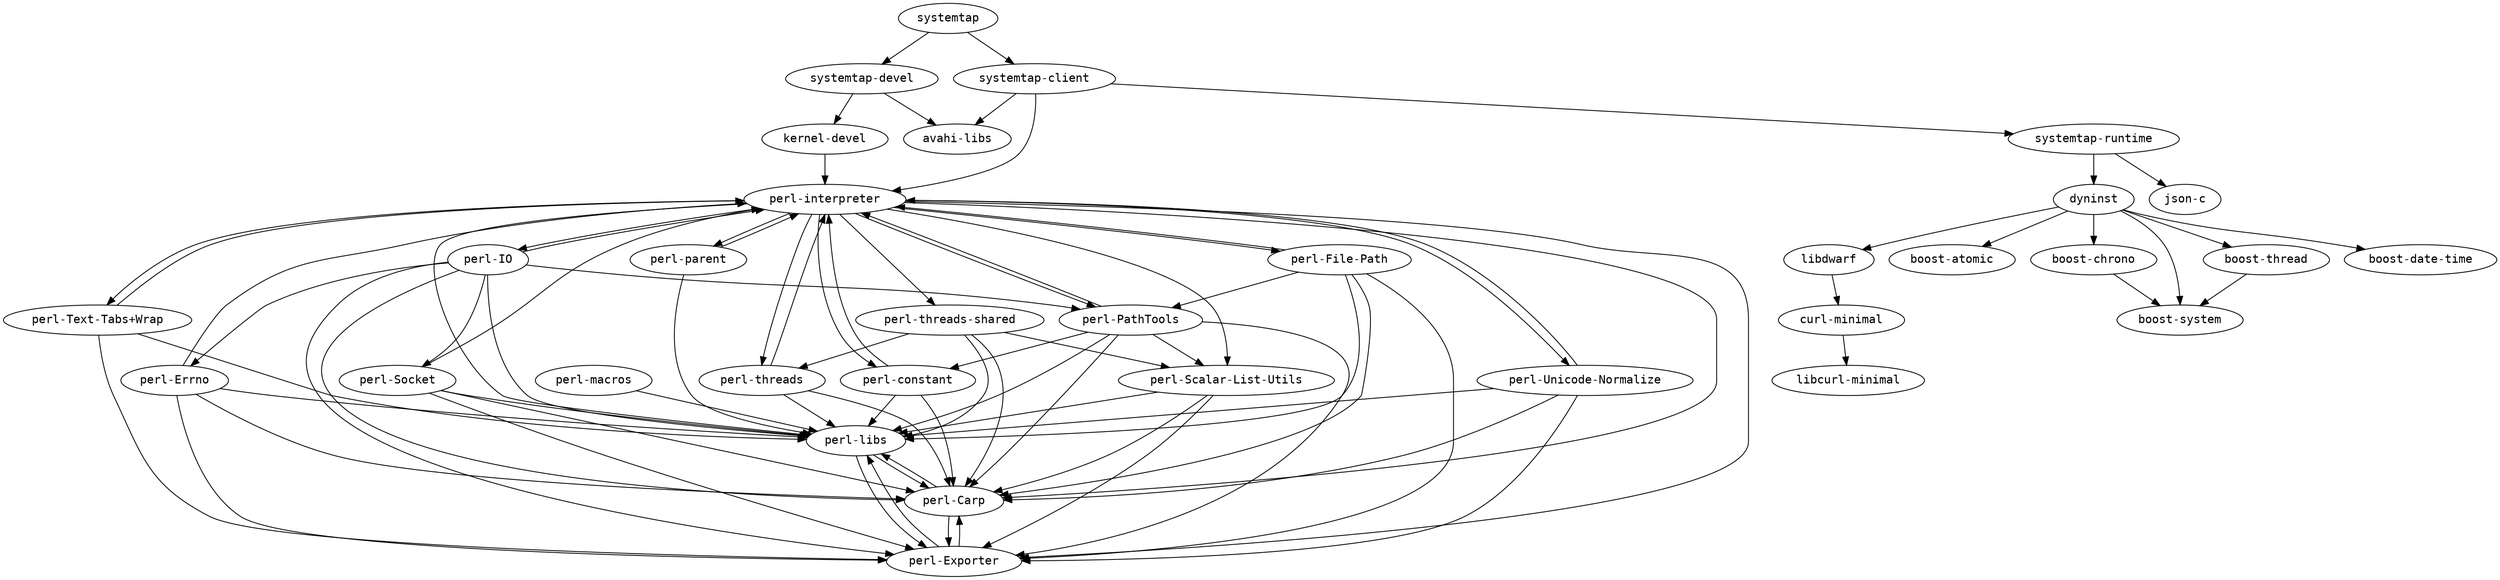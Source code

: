 strict digraph G {
node [fontname=monospace];
  "systemtap" -> "systemtap-devel";
  "systemtap" -> "systemtap-client";
  "systemtap-client" -> "perl-interpreter";
  "systemtap-client" -> "avahi-libs";
  "systemtap-client" -> "avahi-libs";
  "systemtap-client" -> "systemtap-runtime";
  "systemtap-devel" -> "avahi-libs";
  "systemtap-devel" -> "avahi-libs";
  "systemtap-devel" -> "kernel-devel";
  "perl-interpreter" -> "perl-libs";
  "perl-interpreter" -> "perl-libs";
  "perl-interpreter" -> "perl-libs";
  "perl-interpreter" -> "perl-Carp";
  "perl-interpreter" -> "perl-Exporter";
  "perl-interpreter" -> "perl-constant";
  "perl-interpreter" -> "perl-libs";
  "perl-interpreter" -> "perl-PathTools";
  "perl-interpreter" -> "perl-PathTools";
  "perl-interpreter" -> "perl-File-Path";
  "perl-interpreter" -> "perl-libs";
  "perl-interpreter" -> "perl-IO";
  "perl-interpreter" -> "perl-parent";
  "perl-interpreter" -> "perl-libs";
  "perl-interpreter" -> "perl-PathTools";
  "perl-interpreter" -> "perl-libs";
  "perl-interpreter" -> "perl-Text-Tabs+Wrap";
  "perl-interpreter" -> "perl-libs";
  "perl-interpreter" -> "perl-threads";
  "perl-interpreter" -> "perl-threads-shared";
  "perl-interpreter" -> "perl-Text-Tabs+Wrap";
  "perl-interpreter" -> "perl-Unicode-Normalize";
  "perl-interpreter" -> "perl-libs";
  "perl-interpreter" -> "perl-libs";
  "perl-interpreter" -> "perl-libs";
  "perl-interpreter" -> "perl-libs";
  "perl-interpreter" -> "perl-libs";
  "perl-interpreter" -> "perl-libs";
  "perl-interpreter" -> "perl-libs";
  "perl-interpreter" -> "perl-libs";
  "perl-interpreter" -> "perl-Scalar-List-Utils";
  "perl-interpreter" -> "perl-libs";
  "perl-interpreter" -> "perl-libs";
  "perl-interpreter" -> "perl-libs";
  "perl-interpreter" -> "perl-libs";
  "perl-interpreter" -> "perl-libs";
  "systemtap-runtime" -> "json-c";
  "systemtap-runtime" -> "dyninst";
  "systemtap-runtime" -> "dyninst";
  "kernel-devel" -> "perl-interpreter";
  "perl-Carp" -> "perl-libs";
  "perl-Carp" -> "perl-libs";
  "perl-Carp" -> "perl-libs";
  "perl-Carp" -> "perl-Exporter";
  "perl-Exporter" -> "perl-libs";
  "perl-Exporter" -> "perl-libs";
  "perl-Exporter" -> "perl-libs";
  "perl-Exporter" -> "perl-libs";
  "perl-Exporter" -> "perl-Carp";
  "perl-File-Path" -> "perl-libs";
  "perl-File-Path" -> "perl-libs";
  "perl-File-Path" -> "perl-Carp";
  "perl-File-Path" -> "perl-Exporter";
  "perl-File-Path" -> "perl-interpreter";
  "perl-File-Path" -> "perl-PathTools";
  "perl-File-Path" -> "perl-interpreter";
  "perl-File-Path" -> "perl-PathTools";
  "perl-File-Path" -> "perl-libs";
  "perl-IO" -> "perl-libs";
  "perl-IO" -> "perl-libs";
  "perl-IO" -> "perl-libs";
  "perl-IO" -> "perl-Carp";
  "perl-IO" -> "perl-Exporter";
  "perl-IO" -> "perl-interpreter";
  "perl-IO" -> "perl-libs";
  "perl-IO" -> "perl-PathTools";
  "perl-IO" -> "perl-interpreter";
  "perl-IO" -> "perl-libs";
  "perl-IO" -> "perl-interpreter";
  "perl-IO" -> "perl-Errno";
  "perl-IO" -> "perl-interpreter";
  "perl-IO" -> "perl-interpreter";
  "perl-IO" -> "perl-interpreter";
  "perl-IO" -> "perl-interpreter";
  "perl-IO" -> "perl-libs";
  "perl-IO" -> "perl-Socket";
  "perl-PathTools" -> "perl-libs";
  "perl-PathTools" -> "perl-libs";
  "perl-PathTools" -> "perl-Carp";
  "perl-PathTools" -> "perl-Exporter";
  "perl-PathTools" -> "perl-interpreter";
  "perl-PathTools" -> "perl-constant";
  "perl-PathTools" -> "perl-Scalar-List-Utils";
  "perl-PathTools" -> "perl-libs";
  "perl-Scalar-List-Utils" -> "perl-libs";
  "perl-Scalar-List-Utils" -> "perl-libs";
  "perl-Scalar-List-Utils" -> "perl-libs";
  "perl-Scalar-List-Utils" -> "perl-Carp";
  "perl-Scalar-List-Utils" -> "perl-Exporter";
  "perl-Scalar-List-Utils" -> "perl-libs";
  "perl-Scalar-List-Utils" -> "perl-libs";
  "perl-Text-Tabs+Wrap" -> "perl-libs";
  "perl-Text-Tabs+Wrap" -> "perl-libs";
  "perl-Text-Tabs+Wrap" -> "perl-Exporter";
  "perl-Text-Tabs+Wrap" -> "perl-interpreter";
  "perl-Text-Tabs+Wrap" -> "perl-interpreter";
  "perl-Text-Tabs+Wrap" -> "perl-libs";
  "perl-Text-Tabs+Wrap" -> "perl-libs";
  "perl-Unicode-Normalize" -> "perl-libs";
  "perl-Unicode-Normalize" -> "perl-libs";
  "perl-Unicode-Normalize" -> "perl-libs";
  "perl-Unicode-Normalize" -> "perl-Carp";
  "perl-Unicode-Normalize" -> "perl-Exporter";
  "perl-Unicode-Normalize" -> "perl-libs";
  "perl-Unicode-Normalize" -> "perl-interpreter";
  "perl-Unicode-Normalize" -> "perl-libs";
  "perl-constant" -> "perl-libs";
  "perl-constant" -> "perl-libs";
  "perl-constant" -> "perl-Carp";
  "perl-constant" -> "perl-interpreter";
  "perl-constant" -> "perl-libs";
  "perl-libs" -> "perl-Carp";
  "perl-libs" -> "perl-Exporter";
  "perl-macros" -> "perl-libs";
  "perl-parent" -> "perl-libs";
  "perl-parent" -> "perl-libs";
  "perl-parent" -> "perl-interpreter";
  "perl-threads" -> "perl-libs";
  "perl-threads" -> "perl-libs";
  "perl-threads" -> "perl-libs";
  "perl-threads" -> "perl-Carp";
  "perl-threads" -> "perl-libs";
  "perl-threads" -> "perl-interpreter";
  "perl-threads" -> "perl-interpreter";
  "perl-threads" -> "perl-libs";
  "perl-threads" -> "perl-libs";
  "perl-threads-shared" -> "perl-libs";
  "perl-threads-shared" -> "perl-libs";
  "perl-threads-shared" -> "perl-libs";
  "perl-threads-shared" -> "perl-Carp";
  "perl-threads-shared" -> "perl-Scalar-List-Utils";
  "perl-threads-shared" -> "perl-libs";
  "perl-threads-shared" -> "perl-libs";
  "perl-threads-shared" -> "perl-libs";
  "perl-threads-shared" -> "perl-threads";
  "dyninst" -> "boost-system";
  "dyninst" -> "boost-thread";
  "dyninst" -> "boost-date-time";
  "dyninst" -> "boost-chrono";
  "dyninst" -> "boost-atomic";
  "dyninst" -> "libdwarf";
  "perl-Errno" -> "perl-libs";
  "perl-Errno" -> "perl-libs";
  "perl-Errno" -> "perl-Carp";
  "perl-Errno" -> "perl-Exporter";
  "perl-Errno" -> "perl-interpreter";
  "perl-Errno" -> "perl-libs";
  "perl-Socket" -> "perl-libs";
  "perl-Socket" -> "perl-libs";
  "perl-Socket" -> "perl-Carp";
  "perl-Socket" -> "perl-Exporter";
  "perl-Socket" -> "perl-libs";
  "perl-Socket" -> "perl-libs";
  "perl-Socket" -> "perl-interpreter";
  "boost-chrono" -> "boost-system";
  "boost-chrono" -> "boost-system";
  "boost-thread" -> "boost-system";
  "boost-thread" -> "boost-system";
  "libdwarf" -> "curl-minimal";
  "curl-minimal" -> "libcurl-minimal";
  "curl-minimal" -> "libcurl-minimal";
}
